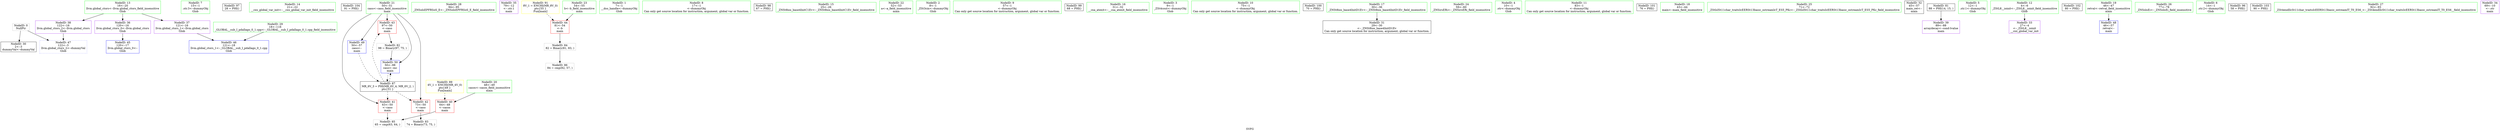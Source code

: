 digraph "SVFG" {
	label="SVFG";

	Node0x55b9af9afa10 [shape=record,color=grey,label="{NodeID: 0\nNullPtr}"];
	Node0x55b9af9afa10 -> Node0x55b9af9c0d80[style=solid];
	Node0x55b9af9afa10 -> Node0x55b9af9c1ca0[style=solid];
	Node0x55b9af9be1f0 [shape=record,color=green,label="{NodeID: 7\n15\<--1\n.str.3\<--dummyObj\nGlob }"];
	Node0x55b9af9cb280 [shape=record,color=black,label="{NodeID: 97\n28 = PHI()\n}"];
	Node0x55b9af9bfea0 [shape=record,color=green,label="{NodeID: 14\n21\<--22\n__cxx_global_var_init\<--__cxx_global_var_init_field_insensitive\n}"];
	Node0x55b9af9cc440 [shape=record,color=black,label="{NodeID: 104\n91 = PHI()\n}"];
	Node0x55b9af9c0510 [shape=record,color=green,label="{NodeID: 21\n50\<--51\ncaso\<--caso_field_insensitive\nmain\n}"];
	Node0x55b9af9c0510 -> Node0x55b9af9c1760[style=solid];
	Node0x55b9af9c0510 -> Node0x55b9af9c1830[style=solid];
	Node0x55b9af9c0510 -> Node0x55b9af9c1900[style=solid];
	Node0x55b9af9c0510 -> Node0x55b9af9c2680[style=solid];
	Node0x55b9af9c0510 -> Node0x55b9af9c2750[style=solid];
	Node0x55b9af9c0b80 [shape=record,color=green,label="{NodeID: 28\n94\<--95\n_ZNSolsEPFRSoS_E\<--_ZNSolsEPFRSoS_E_field_insensitive\n}"];
	Node0x55b9af9c11f0 [shape=record,color=purple,label="{NodeID: 35\n79\<--12\n\<--.str.1\nmain\n}"];
	Node0x55b9af9c1830 [shape=record,color=red,label="{NodeID: 42\n73\<--50\n\<--caso\nmain\n}"];
	Node0x55b9af9c1830 -> Node0x55b9af9c4c90[style=solid];
	Node0x55b9af9c2680 [shape=record,color=blue,label="{NodeID: 49\n50\<--57\ncaso\<--\nmain\n}"];
	Node0x55b9af9c2680 -> Node0x55b9af9c6fb0[style=dashed];
	Node0x55b9af9c4e10 [shape=record,color=grey,label="{NodeID: 84\n82 = Binary(81, 83, )\n}"];
	Node0x55b9af9c4e10 -> Node0x55b9af9c5110[style=solid];
	Node0x55b9af9afba0 [shape=record,color=green,label="{NodeID: 1\n7\<--1\n__dso_handle\<--dummyObj\nGlob }"];
	Node0x55b9af9c8190 [shape=record,color=yellow,style=double,label="{NodeID: 91\n8V_1 = ENCHI(MR_8V_0)\npts\{55 \}\nFun[main]}"];
	Node0x55b9af9c8190 -> Node0x55b9af9c19d0[style=dashed];
	Node0x55b9af9be280 [shape=record,color=green,label="{NodeID: 8\n17\<--1\n\<--dummyObj\nCan only get source location for instruction, argument, global var or function.}"];
	Node0x55b9af9cb380 [shape=record,color=black,label="{NodeID: 98\n67 = PHI()\n}"];
	Node0x55b9af9bff70 [shape=record,color=green,label="{NodeID: 15\n25\<--26\n_ZNSt8ios_base4InitC1Ev\<--_ZNSt8ios_base4InitC1Ev_field_insensitive\n}"];
	Node0x55b9af9c05e0 [shape=record,color=green,label="{NodeID: 22\n52\<--53\na\<--a_field_insensitive\nmain\n}"];
	Node0x55b9af9c0c80 [shape=record,color=green,label="{NodeID: 29\n18\<--116\n_GLOBAL__sub_I_pdallago_0_1.cpp\<--_GLOBAL__sub_I_pdallago_0_1.cpp_field_insensitive\n}"];
	Node0x55b9af9c0c80 -> Node0x55b9af9c1ba0[style=solid];
	Node0x55b9af9c12c0 [shape=record,color=purple,label="{NodeID: 36\n120\<--16\nllvm.global_ctors_0\<--llvm.global_ctors\nGlob }"];
	Node0x55b9af9c12c0 -> Node0x55b9af9c1aa0[style=solid];
	Node0x55b9af9c1900 [shape=record,color=red,label="{NodeID: 43\n97\<--50\n\<--caso\nmain\n}"];
	Node0x55b9af9c1900 -> Node0x55b9af9c4b10[style=solid];
	Node0x55b9af9c2750 [shape=record,color=blue,label="{NodeID: 50\n50\<--98\ncaso\<--inc\nmain\n}"];
	Node0x55b9af9c2750 -> Node0x55b9af9c6fb0[style=dashed];
	Node0x55b9af9c4f90 [shape=record,color=grey,label="{NodeID: 85\n65 = cmp(63, 64, )\n}"];
	Node0x55b9af9afaa0 [shape=record,color=green,label="{NodeID: 2\n8\<--1\n_ZSt3cin\<--dummyObj\nGlob }"];
	Node0x55b9af9be310 [shape=record,color=green,label="{NodeID: 9\n57\<--1\n\<--dummyObj\nCan only get source location for instruction, argument, global var or function.}"];
	Node0x55b9af9cb4e0 [shape=record,color=black,label="{NodeID: 99\n68 = PHI()\n}"];
	Node0x55b9af9c0070 [shape=record,color=green,label="{NodeID: 16\n31\<--32\n__cxa_atexit\<--__cxa_atexit_field_insensitive\n}"];
	Node0x55b9af9c06b0 [shape=record,color=green,label="{NodeID: 23\n54\<--55\nb\<--b_field_insensitive\nmain\n}"];
	Node0x55b9af9c06b0 -> Node0x55b9af9c19d0[style=solid];
	Node0x55b9af9c0d80 [shape=record,color=black,label="{NodeID: 30\n2\<--3\ndummyVal\<--dummyVal\n}"];
	Node0x55b9af9c13c0 [shape=record,color=purple,label="{NodeID: 37\n121\<--16\nllvm.global_ctors_1\<--llvm.global_ctors\nGlob }"];
	Node0x55b9af9c13c0 -> Node0x55b9af9c1ba0[style=solid];
	Node0x55b9af9c19d0 [shape=record,color=red,label="{NodeID: 44\n81\<--54\n\<--b\nmain\n}"];
	Node0x55b9af9c19d0 -> Node0x55b9af9c4e10[style=solid];
	Node0x55b9af9c5110 [shape=record,color=grey,label="{NodeID: 86\n84 = cmp(82, 57, )\n}"];
	Node0x55b9af9be740 [shape=record,color=green,label="{NodeID: 3\n9\<--1\n_ZSt4cout\<--dummyObj\nGlob }"];
	Node0x55b9af9bfb60 [shape=record,color=green,label="{NodeID: 10\n75\<--1\n\<--dummyObj\nCan only get source location for instruction, argument, global var or function.}"];
	Node0x55b9af9cb5b0 [shape=record,color=black,label="{NodeID: 100\n70 = PHI()\n}"];
	Node0x55b9af9c0170 [shape=record,color=green,label="{NodeID: 17\n30\<--36\n_ZNSt8ios_base4InitD1Ev\<--_ZNSt8ios_base4InitD1Ev_field_insensitive\n}"];
	Node0x55b9af9c0170 -> Node0x55b9af9c0e80[style=solid];
	Node0x55b9af9c0780 [shape=record,color=green,label="{NodeID: 24\n59\<--60\n_ZNSirsERi\<--_ZNSirsERi_field_insensitive\n}"];
	Node0x55b9af9c0e80 [shape=record,color=black,label="{NodeID: 31\n29\<--30\n\<--_ZNSt8ios_base4InitD1Ev\nCan only get source location for instruction, argument, global var or function.}"];
	Node0x55b9af9c14c0 [shape=record,color=purple,label="{NodeID: 38\n122\<--16\nllvm.global_ctors_2\<--llvm.global_ctors\nGlob }"];
	Node0x55b9af9c14c0 -> Node0x55b9af9c1ca0[style=solid];
	Node0x55b9af9c1aa0 [shape=record,color=blue,label="{NodeID: 45\n120\<--17\nllvm.global_ctors_0\<--\nGlob }"];
	Node0x55b9af9c6fb0 [shape=record,color=black,label="{NodeID: 87\nMR_6V_3 = PHI(MR_6V_4, MR_6V_2, )\npts\{51 \}\n}"];
	Node0x55b9af9c6fb0 -> Node0x55b9af9c1760[style=dashed];
	Node0x55b9af9c6fb0 -> Node0x55b9af9c1830[style=dashed];
	Node0x55b9af9c6fb0 -> Node0x55b9af9c1900[style=dashed];
	Node0x55b9af9c6fb0 -> Node0x55b9af9c2750[style=dashed];
	Node0x55b9af9be7d0 [shape=record,color=green,label="{NodeID: 4\n10\<--1\n.str\<--dummyObj\nGlob }"];
	Node0x55b9af9bfc30 [shape=record,color=green,label="{NodeID: 11\n83\<--1\n\<--dummyObj\nCan only get source location for instruction, argument, global var or function.}"];
	Node0x55b9af9cc140 [shape=record,color=black,label="{NodeID: 101\n76 = PHI()\n}"];
	Node0x55b9af9c0270 [shape=record,color=green,label="{NodeID: 18\n43\<--44\nmain\<--main_field_insensitive\n}"];
	Node0x55b9af9c0880 [shape=record,color=green,label="{NodeID: 25\n71\<--72\n_ZStlsISt11char_traitsIcEERSt13basic_ostreamIcT_ES5_PKc\<--_ZStlsISt11char_traitsIcEERSt13basic_ostreamIcT_ES5_PKc_field_insensitive\n}"];
	Node0x55b9af9c0f80 [shape=record,color=black,label="{NodeID: 32\n45\<--57\nmain_ret\<--\nmain\n}"];
	Node0x55b9af9c15c0 [shape=record,color=purple,label="{NodeID: 39\n89\<--88\narraydecay\<--cond-lvalue\nmain\n}"];
	Node0x55b9af9c1ba0 [shape=record,color=blue,label="{NodeID: 46\n121\<--18\nllvm.global_ctors_1\<--_GLOBAL__sub_I_pdallago_0_1.cpp\nGlob }"];
	Node0x55b9af882260 [shape=record,color=black,label="{NodeID: 81\n88 = PHI(14, 15, )\n}"];
	Node0x55b9af882260 -> Node0x55b9af9c15c0[style=solid];
	Node0x55b9af9be860 [shape=record,color=green,label="{NodeID: 5\n12\<--1\n.str.1\<--dummyObj\nGlob }"];
	Node0x55b9af9bfd00 [shape=record,color=green,label="{NodeID: 12\n4\<--6\n_ZStL8__ioinit\<--_ZStL8__ioinit_field_insensitive\nGlob }"];
	Node0x55b9af9bfd00 -> Node0x55b9af9c1050[style=solid];
	Node0x55b9af9cc240 [shape=record,color=black,label="{NodeID: 102\n80 = PHI()\n}"];
	Node0x55b9af9c0370 [shape=record,color=green,label="{NodeID: 19\n46\<--47\nretval\<--retval_field_insensitive\nmain\n}"];
	Node0x55b9af9c0370 -> Node0x55b9af9c25b0[style=solid];
	Node0x55b9af9c0980 [shape=record,color=green,label="{NodeID: 26\n77\<--78\n_ZNSolsEi\<--_ZNSolsEi_field_insensitive\n}"];
	Node0x55b9af9c1050 [shape=record,color=purple,label="{NodeID: 33\n27\<--4\n\<--_ZStL8__ioinit\n__cxx_global_var_init\n}"];
	Node0x55b9af9c1690 [shape=record,color=red,label="{NodeID: 40\n64\<--48\n\<--casos\nmain\n}"];
	Node0x55b9af9c1690 -> Node0x55b9af9c4f90[style=solid];
	Node0x55b9af9c1ca0 [shape=record,color=blue, style = dotted,label="{NodeID: 47\n122\<--3\nllvm.global_ctors_2\<--dummyVal\nGlob }"];
	Node0x55b9af9c4b10 [shape=record,color=grey,label="{NodeID: 82\n98 = Binary(97, 75, )\n}"];
	Node0x55b9af9c4b10 -> Node0x55b9af9c2750[style=solid];
	Node0x55b9af9c7fd0 [shape=record,color=yellow,style=double,label="{NodeID: 89\n4V_1 = ENCHI(MR_4V_0)\npts\{49 \}\nFun[main]}"];
	Node0x55b9af9c7fd0 -> Node0x55b9af9c1690[style=dashed];
	Node0x55b9af9be160 [shape=record,color=green,label="{NodeID: 6\n14\<--1\n.str.2\<--dummyObj\nGlob }"];
	Node0x55b9af9cb180 [shape=record,color=black,label="{NodeID: 96\n58 = PHI()\n}"];
	Node0x55b9af9bfdd0 [shape=record,color=green,label="{NodeID: 13\n16\<--20\nllvm.global_ctors\<--llvm.global_ctors_field_insensitive\nGlob }"];
	Node0x55b9af9bfdd0 -> Node0x55b9af9c12c0[style=solid];
	Node0x55b9af9bfdd0 -> Node0x55b9af9c13c0[style=solid];
	Node0x55b9af9bfdd0 -> Node0x55b9af9c14c0[style=solid];
	Node0x55b9af9cc340 [shape=record,color=black,label="{NodeID: 103\n90 = PHI()\n}"];
	Node0x55b9af9c0440 [shape=record,color=green,label="{NodeID: 20\n48\<--49\ncasos\<--casos_field_insensitive\nmain\n}"];
	Node0x55b9af9c0440 -> Node0x55b9af9c1690[style=solid];
	Node0x55b9af9c0a80 [shape=record,color=green,label="{NodeID: 27\n92\<--93\n_ZSt4endlIcSt11char_traitsIcEERSt13basic_ostreamIT_T0_ES6_\<--_ZSt4endlIcSt11char_traitsIcEERSt13basic_ostreamIT_T0_ES6__field_insensitive\n}"];
	Node0x55b9af9c1120 [shape=record,color=purple,label="{NodeID: 34\n69\<--10\n\<--.str\nmain\n}"];
	Node0x55b9af9c1760 [shape=record,color=red,label="{NodeID: 41\n63\<--50\n\<--caso\nmain\n}"];
	Node0x55b9af9c1760 -> Node0x55b9af9c4f90[style=solid];
	Node0x55b9af9c25b0 [shape=record,color=blue,label="{NodeID: 48\n46\<--57\nretval\<--\nmain\n}"];
	Node0x55b9af9c4c90 [shape=record,color=grey,label="{NodeID: 83\n74 = Binary(73, 75, )\n}"];
}
